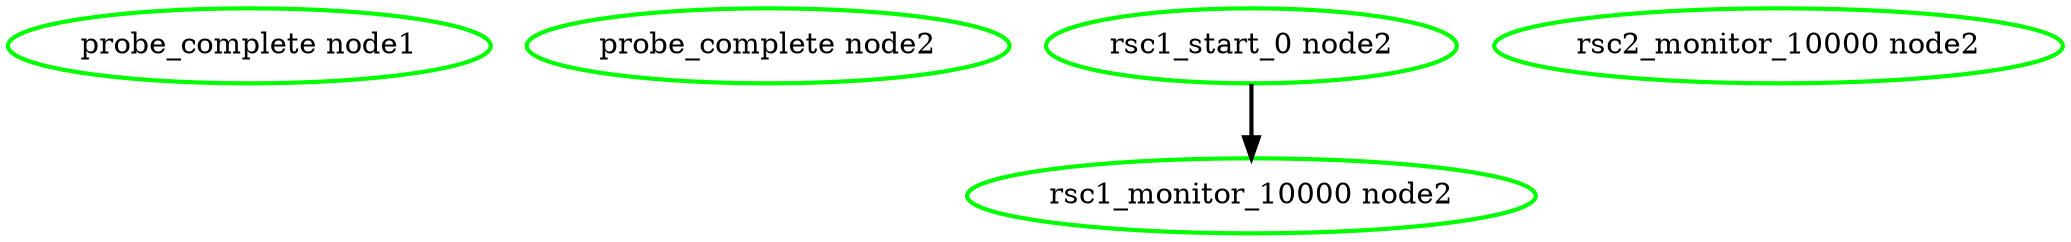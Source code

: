 digraph "g" {
"probe_complete node1" [ style=bold color="green" fontcolor="black"]
"probe_complete node2" [ style=bold color="green" fontcolor="black"]
"rsc1_monitor_10000 node2" [ style=bold color="green" fontcolor="black"]
"rsc1_start_0 node2" -> "rsc1_monitor_10000 node2" [ style = bold]
"rsc1_start_0 node2" [ style=bold color="green" fontcolor="black"]
"rsc2_monitor_10000 node2" [ style=bold color="green" fontcolor="black"]
}
